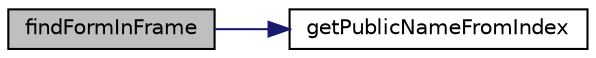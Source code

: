 digraph "findFormInFrame"
{
  edge [fontname="Helvetica",fontsize="10",labelfontname="Helvetica",labelfontsize="10"];
  node [fontname="Helvetica",fontsize="10",shape=record];
  rankdir="LR";
  Node1 [label="findFormInFrame",height=0.2,width=0.4,color="black", fillcolor="grey75", style="filled" fontcolor="black"];
  Node1 -> Node2 [color="midnightblue",fontsize="10",style="solid",fontname="Helvetica"];
  Node2 [label="getPublicNameFromIndex",height=0.2,width=0.4,color="black", fillcolor="white", style="filled",URL="$class_simple_frameset.html#ab9c24750944850da40b145d0e299001e"];
}
